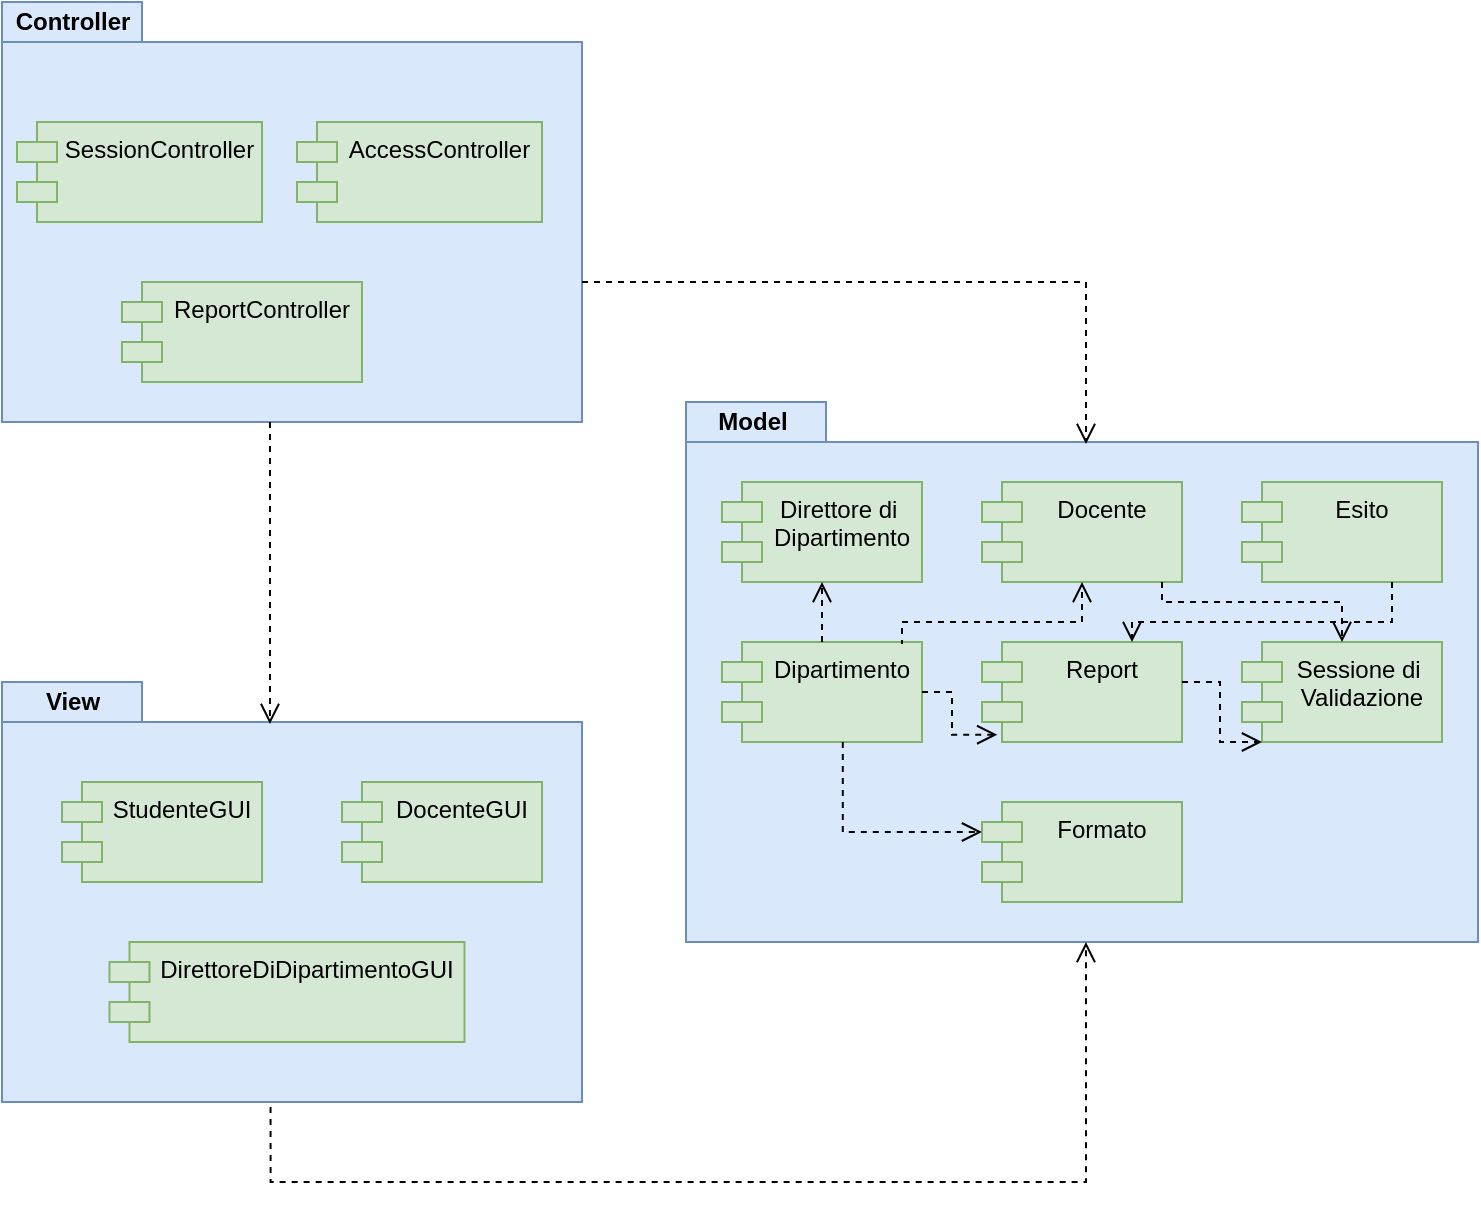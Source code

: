<mxfile version="15.8.7" type="device"><diagram id="GArLD8cVjcSwyjwCv-ND" name="Pagina-1"><mxGraphModel dx="1038" dy="585" grid="1" gridSize="10" guides="1" tooltips="1" connect="1" arrows="1" fold="1" page="1" pageScale="1" pageWidth="827" pageHeight="1169" math="0" shadow="0"><root><mxCell id="0"/><mxCell id="1" parent="0"/><mxCell id="IBk2zJn6kR047QgPzbhl-1" value="" style="shape=folder;fontStyle=1;spacingTop=10;tabWidth=70;tabHeight=20;tabPosition=left;html=1;fillColor=#dae8fc;strokeColor=#6c8ebf;" parent="1" vertex="1"><mxGeometry x="70" y="50" width="290" height="210" as="geometry"/></mxCell><mxCell id="IBk2zJn6kR047QgPzbhl-2" value="&lt;b&gt;Controller&lt;/b&gt;" style="text;html=1;align=center;verticalAlign=middle;resizable=0;points=[];autosize=1;strokeColor=none;fillColor=none;" parent="1" vertex="1"><mxGeometry x="70" y="50" width="70" height="20" as="geometry"/></mxCell><mxCell id="IBk2zJn6kR047QgPzbhl-3" value="" style="shape=folder;fontStyle=1;spacingTop=10;tabWidth=70;tabHeight=20;tabPosition=left;html=1;fillColor=#dae8fc;strokeColor=#6c8ebf;" parent="1" vertex="1"><mxGeometry x="412" y="250" width="396" height="270" as="geometry"/></mxCell><mxCell id="IBk2zJn6kR047QgPzbhl-4" value="&lt;b&gt;Model&lt;/b&gt;" style="text;html=1;align=center;verticalAlign=middle;resizable=0;points=[];autosize=1;strokeColor=none;fillColor=none;" parent="1" vertex="1"><mxGeometry x="420" y="250" width="50" height="20" as="geometry"/></mxCell><mxCell id="IBk2zJn6kR047QgPzbhl-5" value="" style="shape=folder;fontStyle=1;spacingTop=10;tabWidth=70;tabHeight=20;tabPosition=left;html=1;fillColor=#dae8fc;strokeColor=#6c8ebf;" parent="1" vertex="1"><mxGeometry x="70" y="390" width="290" height="210" as="geometry"/></mxCell><mxCell id="IBk2zJn6kR047QgPzbhl-6" value="&lt;b&gt;View&lt;/b&gt;" style="text;html=1;align=center;verticalAlign=middle;resizable=0;points=[];autosize=1;strokeColor=none;fillColor=none;" parent="1" vertex="1"><mxGeometry x="85" y="390" width="40" height="20" as="geometry"/></mxCell><mxCell id="IBk2zJn6kR047QgPzbhl-8" value="" style="html=1;verticalAlign=bottom;endArrow=open;dashed=1;endSize=8;rounded=0;edgeStyle=orthogonalEdgeStyle;exitX=0.462;exitY=1;exitDx=0;exitDy=0;exitPerimeter=0;entryX=0.462;entryY=0.1;entryDx=0;entryDy=0;entryPerimeter=0;" parent="1" source="IBk2zJn6kR047QgPzbhl-1" target="IBk2zJn6kR047QgPzbhl-5" edge="1"><mxGeometry relative="1" as="geometry"><mxPoint x="255" y="350" as="sourcePoint"/><mxPoint x="175" y="350" as="targetPoint"/></mxGeometry></mxCell><mxCell id="IBk2zJn6kR047QgPzbhl-11" value="" style="html=1;verticalAlign=bottom;endArrow=open;dashed=1;endSize=8;rounded=0;edgeStyle=orthogonalEdgeStyle;" parent="1" source="IBk2zJn6kR047QgPzbhl-1" edge="1"><mxGeometry relative="1" as="geometry"><mxPoint x="361" y="190" as="sourcePoint"/><mxPoint x="612" y="271" as="targetPoint"/><Array as="points"><mxPoint x="612" y="190"/></Array></mxGeometry></mxCell><mxCell id="IBk2zJn6kR047QgPzbhl-12" value="SessionController" style="shape=module;align=left;spacingLeft=20;align=center;verticalAlign=top;fillColor=#d5e8d4;strokeColor=#82b366;" parent="1" vertex="1"><mxGeometry x="77.5" y="110" width="122.5" height="50" as="geometry"/></mxCell><mxCell id="IBk2zJn6kR047QgPzbhl-13" value="ReportController" style="shape=module;align=left;spacingLeft=20;align=center;verticalAlign=top;fillColor=#d5e8d4;strokeColor=#82b366;" parent="1" vertex="1"><mxGeometry x="130" y="190" width="120" height="50" as="geometry"/></mxCell><mxCell id="IBk2zJn6kR047QgPzbhl-14" value="Direttore di &#10;Dipartimento" style="shape=module;align=left;spacingLeft=20;align=center;verticalAlign=top;fillColor=#d5e8d4;strokeColor=#82b366;" parent="1" vertex="1"><mxGeometry x="430" y="290" width="100" height="50" as="geometry"/></mxCell><mxCell id="IBk2zJn6kR047QgPzbhl-15" value="Docente" style="shape=module;align=left;spacingLeft=20;align=center;verticalAlign=top;fillColor=#d5e8d4;strokeColor=#82b366;" parent="1" vertex="1"><mxGeometry x="560" y="290" width="100" height="50" as="geometry"/></mxCell><mxCell id="IBk2zJn6kR047QgPzbhl-16" value="Esito" style="shape=module;align=left;spacingLeft=20;align=center;verticalAlign=top;fillColor=#d5e8d4;strokeColor=#82b366;" parent="1" vertex="1"><mxGeometry x="690" y="290" width="100" height="50" as="geometry"/></mxCell><mxCell id="IBk2zJn6kR047QgPzbhl-17" value="Formato" style="shape=module;align=left;spacingLeft=20;align=center;verticalAlign=top;fillColor=#d5e8d4;strokeColor=#82b366;" parent="1" vertex="1"><mxGeometry x="560" y="450" width="100" height="50" as="geometry"/></mxCell><mxCell id="IBk2zJn6kR047QgPzbhl-18" value="Sessione di &#10;Validazione" style="shape=module;align=left;spacingLeft=20;align=center;verticalAlign=top;fillColor=#d5e8d4;strokeColor=#82b366;" parent="1" vertex="1"><mxGeometry x="690" y="370" width="100" height="50" as="geometry"/></mxCell><mxCell id="IBk2zJn6kR047QgPzbhl-19" value="Report" style="shape=module;align=left;spacingLeft=20;align=center;verticalAlign=top;fillColor=#d5e8d4;strokeColor=#82b366;" parent="1" vertex="1"><mxGeometry x="560" y="370" width="100" height="50" as="geometry"/></mxCell><mxCell id="IBk2zJn6kR047QgPzbhl-22" value="Dipartimento" style="shape=module;align=left;spacingLeft=20;align=center;verticalAlign=top;fillColor=#d5e8d4;strokeColor=#82b366;" parent="1" vertex="1"><mxGeometry x="430" y="370" width="100" height="50" as="geometry"/></mxCell><mxCell id="IBk2zJn6kR047QgPzbhl-23" value="" style="html=1;verticalAlign=bottom;endArrow=open;dashed=1;endSize=8;rounded=0;edgeStyle=orthogonalEdgeStyle;exitX=0.463;exitY=1.012;exitDx=0;exitDy=0;exitPerimeter=0;entryX=0.505;entryY=1;entryDx=0;entryDy=0;entryPerimeter=0;" parent="1" source="IBk2zJn6kR047QgPzbhl-5" target="IBk2zJn6kR047QgPzbhl-3" edge="1"><mxGeometry relative="1" as="geometry"><mxPoint x="211.91" y="650" as="sourcePoint"/><mxPoint x="612" y="530" as="targetPoint"/><Array as="points"><mxPoint x="204" y="640"/><mxPoint x="612" y="640"/></Array></mxGeometry></mxCell><mxCell id="IBk2zJn6kR047QgPzbhl-34" value="" style="html=1;verticalAlign=bottom;endArrow=open;dashed=1;endSize=8;rounded=0;edgeStyle=orthogonalEdgeStyle;exitX=0.5;exitY=0;exitDx=0;exitDy=0;entryX=0.5;entryY=1;entryDx=0;entryDy=0;" parent="1" source="IBk2zJn6kR047QgPzbhl-22" target="IBk2zJn6kR047QgPzbhl-14" edge="1"><mxGeometry relative="1" as="geometry"><mxPoint x="485" y="340" as="sourcePoint"/><mxPoint x="450" y="360" as="targetPoint"/><Array as="points"/></mxGeometry></mxCell><mxCell id="IBk2zJn6kR047QgPzbhl-38" value="" style="html=1;verticalAlign=bottom;endArrow=open;dashed=1;endSize=8;rounded=0;edgeStyle=orthogonalEdgeStyle;entryX=0;entryY=0;entryDx=0;entryDy=15;entryPerimeter=0;" parent="1" edge="1" target="IBk2zJn6kR047QgPzbhl-17"><mxGeometry relative="1" as="geometry"><mxPoint x="490.4" y="420" as="sourcePoint"/><mxPoint x="490.0" y="451.15" as="targetPoint"/><Array as="points"><mxPoint x="490" y="465"/></Array></mxGeometry></mxCell><mxCell id="IBk2zJn6kR047QgPzbhl-39" value="" style="html=1;verticalAlign=bottom;endArrow=open;dashed=1;endSize=8;rounded=0;edgeStyle=orthogonalEdgeStyle;exitX=1;exitY=0.5;exitDx=0;exitDy=0;entryX=0.076;entryY=0.927;entryDx=0;entryDy=0;entryPerimeter=0;" parent="1" source="IBk2zJn6kR047QgPzbhl-22" target="IBk2zJn6kR047QgPzbhl-19" edge="1"><mxGeometry relative="1" as="geometry"><mxPoint x="620" y="420" as="sourcePoint"/><mxPoint x="590" y="540" as="targetPoint"/><Array as="points"/></mxGeometry></mxCell><mxCell id="IBk2zJn6kR047QgPzbhl-40" value="" style="html=1;verticalAlign=bottom;endArrow=open;dashed=1;endSize=8;rounded=0;edgeStyle=orthogonalEdgeStyle;" parent="1" target="IBk2zJn6kR047QgPzbhl-15" edge="1"><mxGeometry relative="1" as="geometry"><mxPoint x="520" y="370" as="sourcePoint"/><mxPoint x="540" y="370" as="targetPoint"/><Array as="points"><mxPoint x="520" y="371"/><mxPoint x="520" y="360"/><mxPoint x="610" y="360"/></Array></mxGeometry></mxCell><mxCell id="IBk2zJn6kR047QgPzbhl-41" value="" style="html=1;verticalAlign=bottom;endArrow=open;dashed=1;endSize=8;rounded=0;edgeStyle=orthogonalEdgeStyle;entryX=0.5;entryY=0;entryDx=0;entryDy=0;" parent="1" source="IBk2zJn6kR047QgPzbhl-15" target="IBk2zJn6kR047QgPzbhl-18" edge="1"><mxGeometry relative="1" as="geometry"><mxPoint x="760" y="370" as="sourcePoint"/><mxPoint x="680" y="370" as="targetPoint"/><Array as="points"><mxPoint x="650" y="350"/><mxPoint x="740" y="350"/></Array></mxGeometry></mxCell><mxCell id="IBk2zJn6kR047QgPzbhl-42" value="" style="html=1;verticalAlign=bottom;endArrow=open;dashed=1;endSize=8;rounded=0;edgeStyle=orthogonalEdgeStyle;" parent="1" source="IBk2zJn6kR047QgPzbhl-19" edge="1"><mxGeometry relative="1" as="geometry"><mxPoint x="660" y="389.32" as="sourcePoint"/><mxPoint x="700" y="420" as="targetPoint"/><Array as="points"><mxPoint x="679" y="390"/><mxPoint x="679" y="420"/></Array></mxGeometry></mxCell><mxCell id="IBk2zJn6kR047QgPzbhl-43" value="" style="html=1;verticalAlign=bottom;endArrow=open;dashed=1;endSize=8;rounded=0;edgeStyle=orthogonalEdgeStyle;exitX=0.75;exitY=1;exitDx=0;exitDy=0;entryX=0.75;entryY=0;entryDx=0;entryDy=0;" parent="1" source="IBk2zJn6kR047QgPzbhl-16" target="IBk2zJn6kR047QgPzbhl-19" edge="1"><mxGeometry relative="1" as="geometry"><mxPoint x="500.4" y="430" as="sourcePoint"/><mxPoint x="500" y="461.15" as="targetPoint"/><Array as="points"><mxPoint x="765" y="360"/><mxPoint x="635" y="360"/></Array></mxGeometry></mxCell><mxCell id="IBk2zJn6kR047QgPzbhl-48" value="StudenteGUI" style="shape=module;align=left;spacingLeft=20;align=center;verticalAlign=top;fillColor=#d5e8d4;strokeColor=#82b366;" parent="1" vertex="1"><mxGeometry x="100" y="440" width="100" height="50" as="geometry"/></mxCell><mxCell id="IBk2zJn6kR047QgPzbhl-50" value="DocenteGUI" style="shape=module;align=left;spacingLeft=20;align=center;verticalAlign=top;fillColor=#d5e8d4;strokeColor=#82b366;" parent="1" vertex="1"><mxGeometry x="240" y="440" width="100" height="50" as="geometry"/></mxCell><mxCell id="IBk2zJn6kR047QgPzbhl-51" value="DirettoreDiDipartimentoGUI" style="shape=module;align=left;spacingLeft=20;align=center;verticalAlign=top;fillColor=#d5e8d4;strokeColor=#82b366;" parent="1" vertex="1"><mxGeometry x="123.75" y="520" width="177.5" height="50" as="geometry"/></mxCell><mxCell id="McXszkzZbClIfci7ip5r-1" value="AccessController" style="shape=module;align=left;spacingLeft=20;align=center;verticalAlign=top;fillColor=#d5e8d4;strokeColor=#82b366;" parent="1" vertex="1"><mxGeometry x="217.5" y="110" width="122.5" height="50" as="geometry"/></mxCell></root></mxGraphModel></diagram></mxfile>